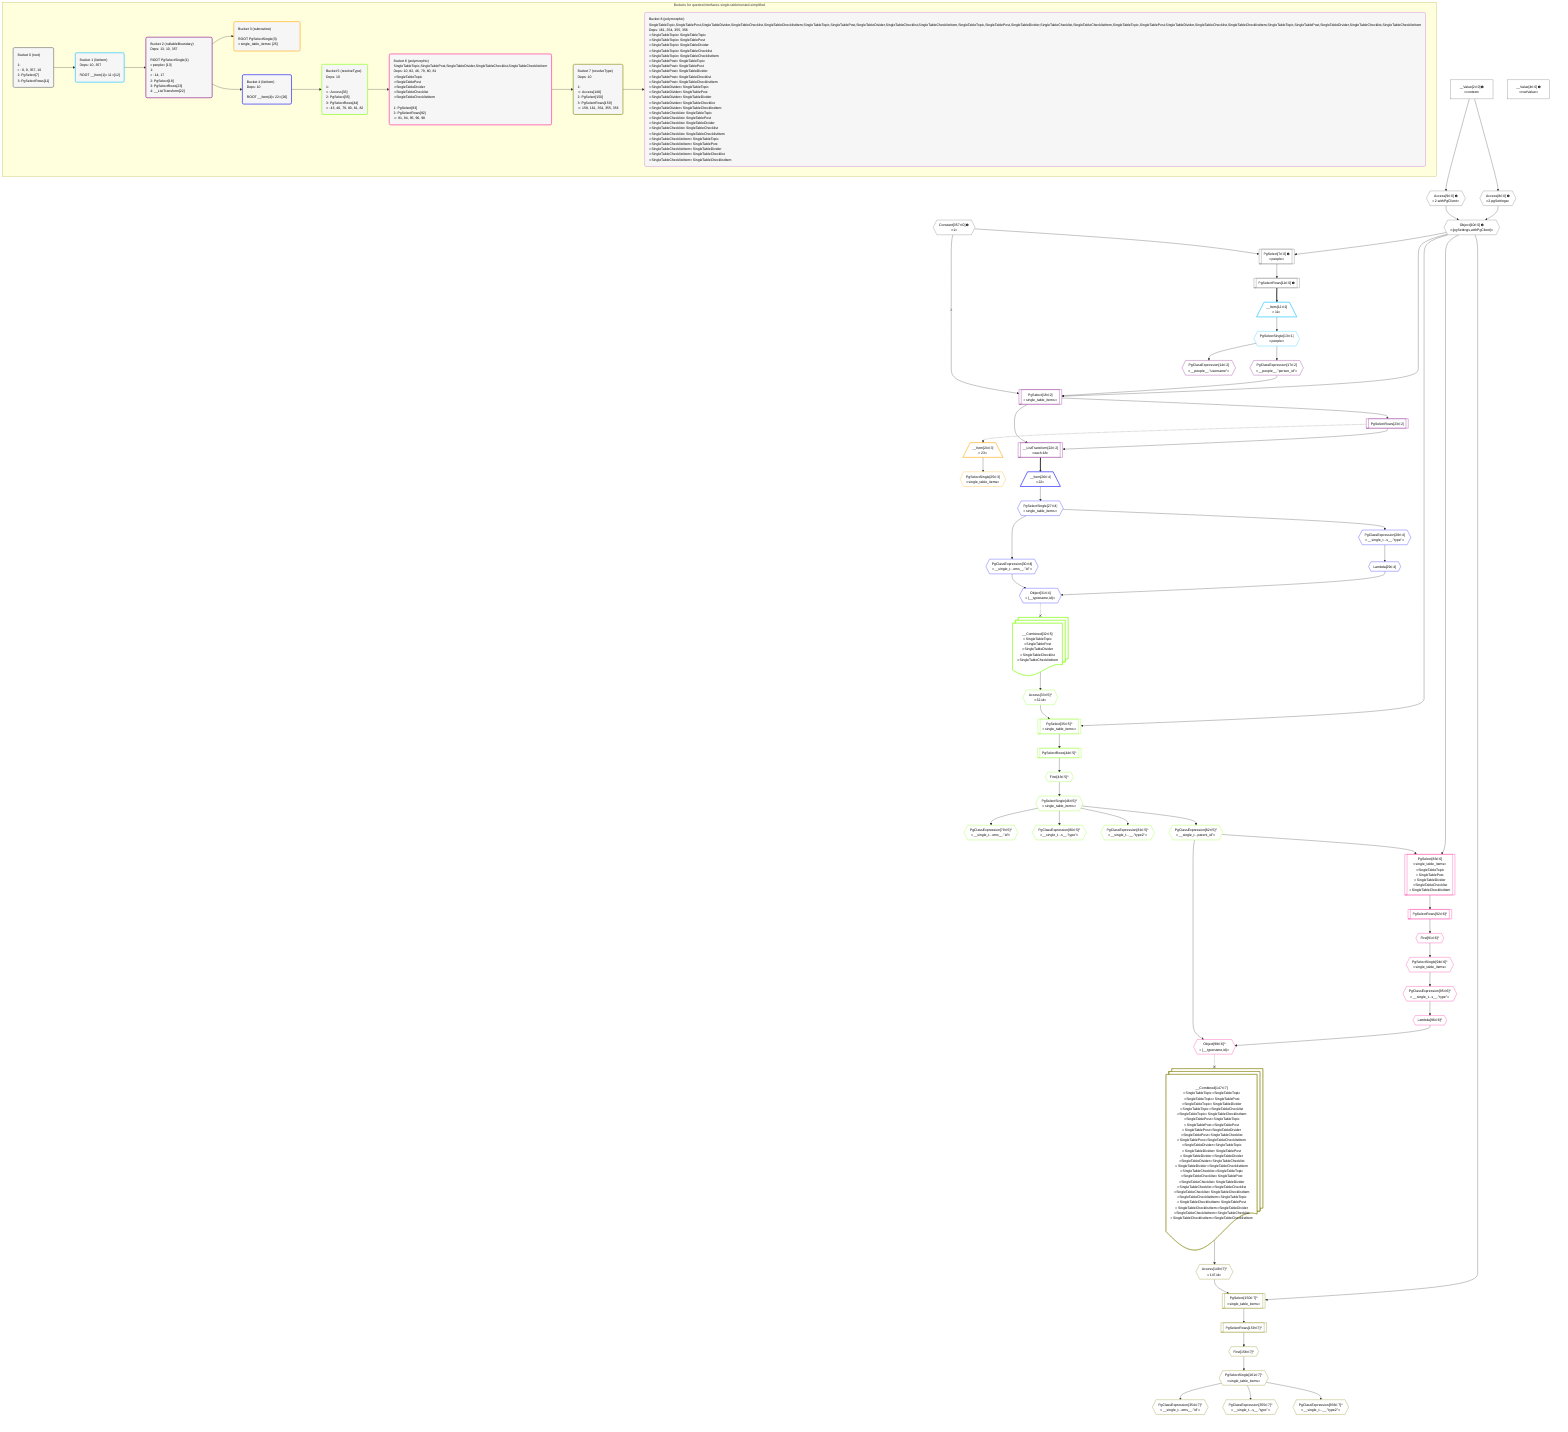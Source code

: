 %%{init: {'themeVariables': { 'fontSize': '12px'}}}%%
graph TD
    classDef path fill:#eee,stroke:#000,color:#000
    classDef plan fill:#fff,stroke-width:1px,color:#000
    classDef itemplan fill:#fff,stroke-width:2px,color:#000
    classDef unbatchedplan fill:#dff,stroke-width:1px,color:#000
    classDef sideeffectplan fill:#fcc,stroke-width:2px,color:#000
    classDef bucket fill:#f6f6f6,color:#000,stroke-width:2px,text-align:left

    subgraph "Buckets for queries/interfaces-single-table/nested-simplified"
    Bucket0("Bucket 0 (root)<br /><br />1: <br />ᐳ: 8, 9, 357, 10<br />2: PgSelect[7]<br />3: PgSelectRows[11]"):::bucket
    Bucket1("Bucket 1 (listItem)<br />Deps: 10, 357<br /><br />ROOT __Item{1}ᐸ11ᐳ[12]"):::bucket
    Bucket2("Bucket 2 (nullableBoundary)<br />Deps: 13, 10, 357<br /><br />ROOT PgSelectSingle{1}ᐸpeopleᐳ[13]<br />1: <br />ᐳ: 14, 17<br />2: PgSelect[18]<br />3: PgSelectRows[23]<br />4: __ListTransform[22]"):::bucket
    Bucket3("Bucket 3 (subroutine)<br /><br />ROOT PgSelectSingle{3}ᐸsingle_table_itemsᐳ[25]"):::bucket
    Bucket4("Bucket 4 (listItem)<br />Deps: 10<br /><br />ROOT __Item{4}ᐸ22ᐳ[26]"):::bucket
    Bucket5("Bucket 5 (resolveType)<br />Deps: 10<br /><br />1: <br />ᐳ: Access[33]<br />2: PgSelect[35]<br />3: PgSelectRows[44]<br />ᐳ: 43, 46, 79, 80, 81, 82"):::bucket
    Bucket6("Bucket 6 (polymorphic)<br />SingleTableTopic,SingleTablePost,SingleTableDivider,SingleTableChecklist,SingleTableChecklistItem<br />Deps: 10, 82, 46, 79, 80, 81<br />ᐳSingleTableTopic<br />ᐳSingleTablePost<br />ᐳSingleTableDivider<br />ᐳSingleTableChecklist<br />ᐳSingleTableChecklistItem<br /><br />1: PgSelect[83]<br />2: PgSelectRows[92]<br />ᐳ: 91, 94, 95, 96, 98"):::bucket
    Bucket7("Bucket 7 (resolveType)<br />Deps: 10<br /><br />1: <br />ᐳ: Access[148]<br />2: PgSelect[150]<br />3: PgSelectRows[159]<br />ᐳ: 158, 161, 354, 355, 356"):::bucket
    Bucket8("Bucket 8 (polymorphic)<br />SingleTableTopic,SingleTablePost,SingleTableDivider,SingleTableChecklist,SingleTableChecklistItem,SingleTableTopic,SingleTablePost,SingleTableDivider,SingleTableChecklist,SingleTableChecklistItem,SingleTableTopic,SingleTablePost,SingleTableDivider,SingleTableChecklist,SingleTableChecklistItem,SingleTableTopic,SingleTablePost,SingleTableDivider,SingleTableChecklist,SingleTableChecklistItem,SingleTableTopic,SingleTablePost,SingleTableDivider,SingleTableChecklist,SingleTableChecklistItem<br />Deps: 161, 354, 355, 356<br />ᐳSingleTableTopicᐳSingleTableTopic<br />ᐳSingleTableTopicᐳSingleTablePost<br />ᐳSingleTableTopicᐳSingleTableDivider<br />ᐳSingleTableTopicᐳSingleTableChecklist<br />ᐳSingleTableTopicᐳSingleTableChecklistItem<br />ᐳSingleTablePostᐳSingleTableTopic<br />ᐳSingleTablePostᐳSingleTablePost<br />ᐳSingleTablePostᐳSingleTableDivider<br />ᐳSingleTablePostᐳSingleTableChecklist<br />ᐳSingleTablePostᐳSingleTableChecklistItem<br />ᐳSingleTableDividerᐳSingleTableTopic<br />ᐳSingleTableDividerᐳSingleTablePost<br />ᐳSingleTableDividerᐳSingleTableDivider<br />ᐳSingleTableDividerᐳSingleTableChecklist<br />ᐳSingleTableDividerᐳSingleTableChecklistItem<br />ᐳSingleTableChecklistᐳSingleTableTopic<br />ᐳSingleTableChecklistᐳSingleTablePost<br />ᐳSingleTableChecklistᐳSingleTableDivider<br />ᐳSingleTableChecklistᐳSingleTableChecklist<br />ᐳSingleTableChecklistᐳSingleTableChecklistItem<br />ᐳSingleTableChecklistItemᐳSingleTableTopic<br />ᐳSingleTableChecklistItemᐳSingleTablePost<br />ᐳSingleTableChecklistItemᐳSingleTableDivider<br />ᐳSingleTableChecklistItemᐳSingleTableChecklist<br />ᐳSingleTableChecklistItemᐳSingleTableChecklistItem"):::bucket
    end
    Bucket0 --> Bucket1
    Bucket1 --> Bucket2
    Bucket2 --> Bucket3 & Bucket4
    Bucket4 --> Bucket5
    Bucket5 --> Bucket6
    Bucket6 --> Bucket7
    Bucket7 --> Bucket8

    %% plan dependencies
    PgSelect7[["PgSelect[7∈0] ➊<br />ᐸpeopleᐳ"]]:::plan
    Object10{{"Object[10∈0] ➊<br />ᐸ{pgSettings,withPgClient}ᐳ"}}:::plan
    Constant357{{"Constant[357∈0] ➊<br />ᐸ1ᐳ"}}:::plan
    Object10 & Constant357 --> PgSelect7
    Access8{{"Access[8∈0] ➊<br />ᐸ2.pgSettingsᐳ"}}:::plan
    Access9{{"Access[9∈0] ➊<br />ᐸ2.withPgClientᐳ"}}:::plan
    Access8 & Access9 --> Object10
    __Value2["__Value[2∈0] ➊<br />ᐸcontextᐳ"]:::plan
    __Value2 --> Access8
    __Value2 --> Access9
    PgSelectRows11[["PgSelectRows[11∈0] ➊"]]:::plan
    PgSelect7 --> PgSelectRows11
    __Value4["__Value[4∈0] ➊<br />ᐸrootValueᐳ"]:::plan
    __Item12[/"__Item[12∈1]<br />ᐸ11ᐳ"\]:::itemplan
    PgSelectRows11 ==> __Item12
    PgSelectSingle13{{"PgSelectSingle[13∈1]<br />ᐸpeopleᐳ"}}:::plan
    __Item12 --> PgSelectSingle13
    PgSelect18[["PgSelect[18∈2]<br />ᐸsingle_table_itemsᐳ"]]:::plan
    PgClassExpression17{{"PgClassExpression[17∈2]<br />ᐸ__people__.”person_id”ᐳ"}}:::plan
    Object10 & PgClassExpression17 --> PgSelect18
    Constant357 -- 2 --> PgSelect18
    __ListTransform22[["__ListTransform[22∈2]<br />ᐸeach:18ᐳ"]]:::plan
    PgSelectRows23[["PgSelectRows[23∈2]"]]:::plan
    PgSelectRows23 & PgSelect18 --> __ListTransform22
    PgClassExpression14{{"PgClassExpression[14∈2]<br />ᐸ__people__.”username”ᐳ"}}:::plan
    PgSelectSingle13 --> PgClassExpression14
    PgSelectSingle13 --> PgClassExpression17
    PgSelect18 --> PgSelectRows23
    __Item24[/"__Item[24∈3]<br />ᐸ23ᐳ"\]:::itemplan
    PgSelectRows23 -.-> __Item24
    PgSelectSingle25{{"PgSelectSingle[25∈3]<br />ᐸsingle_table_itemsᐳ"}}:::plan
    __Item24 --> PgSelectSingle25
    Object31{{"Object[31∈4]<br />ᐸ{__typename,id}ᐳ"}}:::plan
    Lambda29{{"Lambda[29∈4]"}}:::plan
    PgClassExpression30{{"PgClassExpression[30∈4]<br />ᐸ__single_t...ems__.”id”ᐳ"}}:::plan
    Lambda29 & PgClassExpression30 --> Object31
    __Item26[/"__Item[26∈4]<br />ᐸ22ᐳ"\]:::itemplan
    __ListTransform22 ==> __Item26
    PgSelectSingle27{{"PgSelectSingle[27∈4]<br />ᐸsingle_table_itemsᐳ"}}:::plan
    __Item26 --> PgSelectSingle27
    PgClassExpression28{{"PgClassExpression[28∈4]<br />ᐸ__single_t...s__.”type”ᐳ"}}:::plan
    PgSelectSingle27 --> PgClassExpression28
    PgClassExpression28 --> Lambda29
    PgSelectSingle27 --> PgClassExpression30
    PgSelect35[["PgSelect[35∈5]^<br />ᐸsingle_table_itemsᐳ"]]:::plan
    Access33{{"Access[33∈5]^<br />ᐸ32.idᐳ"}}:::plan
    Object10 & Access33 --> PgSelect35
    __Value32:::plan@{shape: docs, label: "__Combined[32∈5]<br />ᐳSingleTableTopic<br />ᐳSingleTablePost<br />ᐳSingleTableDivider<br />ᐳSingleTableChecklist<br />ᐳSingleTableChecklistItem"}
    __Value32 --> Access33
    First43{{"First[43∈5]^"}}:::plan
    PgSelectRows44[["PgSelectRows[44∈5]^"]]:::plan
    PgSelectRows44 --> First43
    PgSelect35 --> PgSelectRows44
    PgSelectSingle46{{"PgSelectSingle[46∈5]^<br />ᐸsingle_table_itemsᐳ"}}:::plan
    First43 --> PgSelectSingle46
    PgClassExpression79{{"PgClassExpression[79∈5]^<br />ᐸ__single_t...ems__.”id”ᐳ"}}:::plan
    PgSelectSingle46 --> PgClassExpression79
    PgClassExpression80{{"PgClassExpression[80∈5]^<br />ᐸ__single_t...s__.”type”ᐳ"}}:::plan
    PgSelectSingle46 --> PgClassExpression80
    PgClassExpression81{{"PgClassExpression[81∈5]^<br />ᐸ__single_t...__.”type2”ᐳ"}}:::plan
    PgSelectSingle46 --> PgClassExpression81
    PgClassExpression82{{"PgClassExpression[82∈5]^<br />ᐸ__single_t...parent_id”ᐳ"}}:::plan
    PgSelectSingle46 --> PgClassExpression82
    PgSelect83[["PgSelect[83∈6]<br />ᐸsingle_table_itemsᐳ<br />ᐳSingleTableTopic<br />ᐳSingleTablePost<br />ᐳSingleTableDivider<br />ᐳSingleTableChecklist<br />ᐳSingleTableChecklistItem"]]:::plan
    Object10 & PgClassExpression82 --> PgSelect83
    Object98{{"Object[98∈6]^<br />ᐸ{__typename,id}ᐳ"}}:::plan
    Lambda96{{"Lambda[96∈6]^"}}:::plan
    Lambda96 & PgClassExpression82 --> Object98
    First91{{"First[91∈6]^"}}:::plan
    PgSelectRows92[["PgSelectRows[92∈6]^"]]:::plan
    PgSelectRows92 --> First91
    PgSelect83 --> PgSelectRows92
    PgSelectSingle94{{"PgSelectSingle[94∈6]^<br />ᐸsingle_table_itemsᐳ"}}:::plan
    First91 --> PgSelectSingle94
    PgClassExpression95{{"PgClassExpression[95∈6]^<br />ᐸ__single_t...s__.”type”ᐳ"}}:::plan
    PgSelectSingle94 --> PgClassExpression95
    PgClassExpression95 --> Lambda96
    PgSelect150[["PgSelect[150∈7]^<br />ᐸsingle_table_itemsᐳ"]]:::plan
    Access148{{"Access[148∈7]^<br />ᐸ147.idᐳ"}}:::plan
    Object10 & Access148 --> PgSelect150
    __Value147:::plan@{shape: docs, label: "__Combined[147∈7]<br />ᐳSingleTableTopicᐳSingleTableTopic<br />ᐳSingleTableTopicᐳSingleTablePost<br />ᐳSingleTableTopicᐳSingleTableDivider<br />ᐳSingleTableTopicᐳSingleTableChecklist<br />ᐳSingleTableTopicᐳSingleTableChecklistItem<br />ᐳSingleTablePostᐳSingleTableTopic<br />ᐳSingleTablePostᐳSingleTablePost<br />ᐳSingleTablePostᐳSingleTableDivider<br />ᐳSingleTablePostᐳSingleTableChecklist<br />ᐳSingleTablePostᐳSingleTableChecklistItem<br />ᐳSingleTableDividerᐳSingleTableTopic<br />ᐳSingleTableDividerᐳSingleTablePost<br />ᐳSingleTableDividerᐳSingleTableDivider<br />ᐳSingleTableDividerᐳSingleTableChecklist<br />ᐳSingleTableDividerᐳSingleTableChecklistItem<br />ᐳSingleTableChecklistᐳSingleTableTopic<br />ᐳSingleTableChecklistᐳSingleTablePost<br />ᐳSingleTableChecklistᐳSingleTableDivider<br />ᐳSingleTableChecklistᐳSingleTableChecklist<br />ᐳSingleTableChecklistᐳSingleTableChecklistItem<br />ᐳSingleTableChecklistItemᐳSingleTableTopic<br />ᐳSingleTableChecklistItemᐳSingleTablePost<br />ᐳSingleTableChecklistItemᐳSingleTableDivider<br />ᐳSingleTableChecklistItemᐳSingleTableChecklist<br />ᐳSingleTableChecklistItemᐳSingleTableChecklistItem"}
    __Value147 --> Access148
    First158{{"First[158∈7]^"}}:::plan
    PgSelectRows159[["PgSelectRows[159∈7]^"]]:::plan
    PgSelectRows159 --> First158
    PgSelect150 --> PgSelectRows159
    PgSelectSingle161{{"PgSelectSingle[161∈7]^<br />ᐸsingle_table_itemsᐳ"}}:::plan
    First158 --> PgSelectSingle161
    PgClassExpression354{{"PgClassExpression[354∈7]^<br />ᐸ__single_t...ems__.”id”ᐳ"}}:::plan
    PgSelectSingle161 --> PgClassExpression354
    PgClassExpression355{{"PgClassExpression[355∈7]^<br />ᐸ__single_t...s__.”type”ᐳ"}}:::plan
    PgSelectSingle161 --> PgClassExpression355
    PgClassExpression356{{"PgClassExpression[356∈7]^<br />ᐸ__single_t...__.”type2”ᐳ"}}:::plan
    PgSelectSingle161 --> PgClassExpression356

    %% define steps
    classDef bucket0 stroke:#696969
    class Bucket0,__Value2,__Value4,PgSelect7,Access8,Access9,Object10,PgSelectRows11,Constant357 bucket0
    classDef bucket1 stroke:#00bfff
    class Bucket1,__Item12,PgSelectSingle13 bucket1
    classDef bucket2 stroke:#7f007f
    class Bucket2,PgClassExpression14,PgClassExpression17,PgSelect18,__ListTransform22,PgSelectRows23 bucket2
    classDef bucket3 stroke:#ffa500
    class Bucket3,__Item24,PgSelectSingle25 bucket3
    classDef bucket4 stroke:#0000ff
    class Bucket4,__Item26,PgSelectSingle27,PgClassExpression28,Lambda29,PgClassExpression30,Object31 bucket4
    classDef bucket5 stroke:#7fff00
    class Bucket5,__Value32,Access33,PgSelect35,First43,PgSelectRows44,PgSelectSingle46,PgClassExpression79,PgClassExpression80,PgClassExpression81,PgClassExpression82 bucket5
    classDef bucket6 stroke:#ff1493
    class Bucket6,PgSelect83,First91,PgSelectRows92,PgSelectSingle94,PgClassExpression95,Lambda96,Object98 bucket6
    classDef bucket7 stroke:#808000
    class Bucket7,__Value147,Access148,PgSelect150,First158,PgSelectRows159,PgSelectSingle161,PgClassExpression354,PgClassExpression355,PgClassExpression356 bucket7
    classDef bucket8 stroke:#dda0dd
    class Bucket8 bucket8

    Object31 -.-x __Value32
    Object98 -.-x __Value147